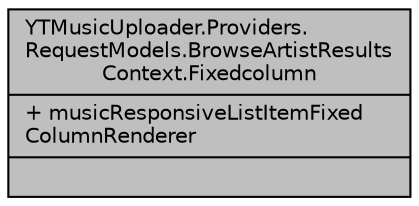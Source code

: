 digraph "YTMusicUploader.Providers.RequestModels.BrowseArtistResultsContext.Fixedcolumn"
{
 // LATEX_PDF_SIZE
  edge [fontname="Helvetica",fontsize="10",labelfontname="Helvetica",labelfontsize="10"];
  node [fontname="Helvetica",fontsize="10",shape=record];
  Node1 [label="{YTMusicUploader.Providers.\lRequestModels.BrowseArtistResults\lContext.Fixedcolumn\n|+ musicResponsiveListItemFixed\lColumnRenderer\l|}",height=0.2,width=0.4,color="black", fillcolor="grey75", style="filled", fontcolor="black",tooltip=" "];
}
